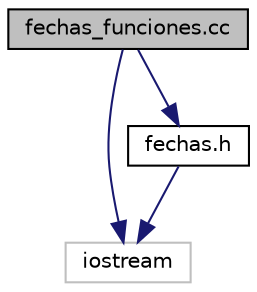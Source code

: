 digraph "fechas_funciones.cc"
{
  edge [fontname="Helvetica",fontsize="10",labelfontname="Helvetica",labelfontsize="10"];
  node [fontname="Helvetica",fontsize="10",shape=record];
  Node0 [label="fechas_funciones.cc",height=0.2,width=0.4,color="black", fillcolor="grey75", style="filled", fontcolor="black"];
  Node0 -> Node1 [color="midnightblue",fontsize="10",style="solid",fontname="Helvetica"];
  Node1 [label="iostream",height=0.2,width=0.4,color="grey75", fillcolor="white", style="filled"];
  Node0 -> Node2 [color="midnightblue",fontsize="10",style="solid",fontname="Helvetica"];
  Node2 [label="fechas.h",height=0.2,width=0.4,color="black", fillcolor="white", style="filled",URL="$fechas_8h_source.html"];
  Node2 -> Node1 [color="midnightblue",fontsize="10",style="solid",fontname="Helvetica"];
}
